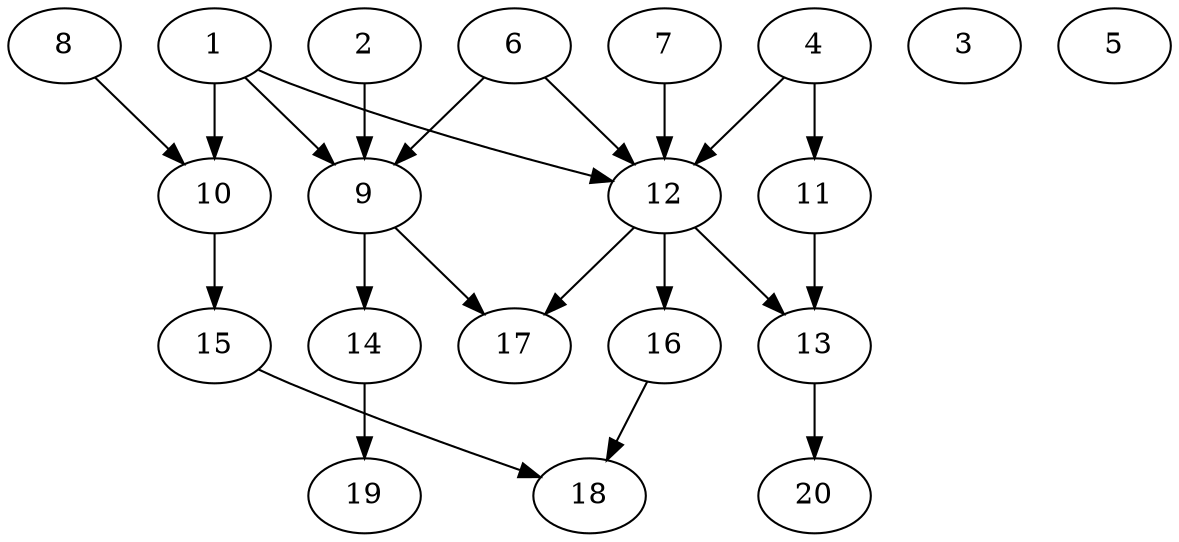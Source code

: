 // DAG automatically generated by daggen at Wed Jul 24 21:27:05 2019
// ./daggen --dot -n 20 --ccr 0.5 --fat 0.7 --regular 0.5 --density 0.5 --mindata 5242880 --maxdata 52428800 
digraph G {
  1 [size="20928512", alpha="0.14", expect_size="10464256"] 
  1 -> 9 [size ="10464256"]
  1 -> 10 [size ="10464256"]
  1 -> 12 [size ="10464256"]
  2 [size="39262208", alpha="0.01", expect_size="19631104"] 
  2 -> 9 [size ="19631104"]
  3 [size="59414528", alpha="0.13", expect_size="29707264"] 
  4 [size="87789568", alpha="0.07", expect_size="43894784"] 
  4 -> 11 [size ="43894784"]
  4 -> 12 [size ="43894784"]
  5 [size="58236928", alpha="0.13", expect_size="29118464"] 
  6 [size="43501568", alpha="0.03", expect_size="21750784"] 
  6 -> 9 [size ="21750784"]
  6 -> 12 [size ="21750784"]
  7 [size="45133824", alpha="0.15", expect_size="22566912"] 
  7 -> 12 [size ="22566912"]
  8 [size="50460672", alpha="0.10", expect_size="25230336"] 
  8 -> 10 [size ="25230336"]
  9 [size="30439424", alpha="0.05", expect_size="15219712"] 
  9 -> 14 [size ="15219712"]
  9 -> 17 [size ="15219712"]
  10 [size="87263232", alpha="0.08", expect_size="43631616"] 
  10 -> 15 [size ="43631616"]
  11 [size="100841472", alpha="0.14", expect_size="50420736"] 
  11 -> 13 [size ="50420736"]
  12 [size="73424896", alpha="0.02", expect_size="36712448"] 
  12 -> 13 [size ="36712448"]
  12 -> 16 [size ="36712448"]
  12 -> 17 [size ="36712448"]
  13 [size="77989888", alpha="0.03", expect_size="38994944"] 
  13 -> 20 [size ="38994944"]
  14 [size="42651648", alpha="0.14", expect_size="21325824"] 
  14 -> 19 [size ="21325824"]
  15 [size="73369600", alpha="0.03", expect_size="36684800"] 
  15 -> 18 [size ="36684800"]
  16 [size="39151616", alpha="0.07", expect_size="19575808"] 
  16 -> 18 [size ="19575808"]
  17 [size="52893696", alpha="0.05", expect_size="26446848"] 
  18 [size="27082752", alpha="0.01", expect_size="13541376"] 
  19 [size="76318720", alpha="0.06", expect_size="38159360"] 
  20 [size="100440064", alpha="0.12", expect_size="50220032"] 
}
